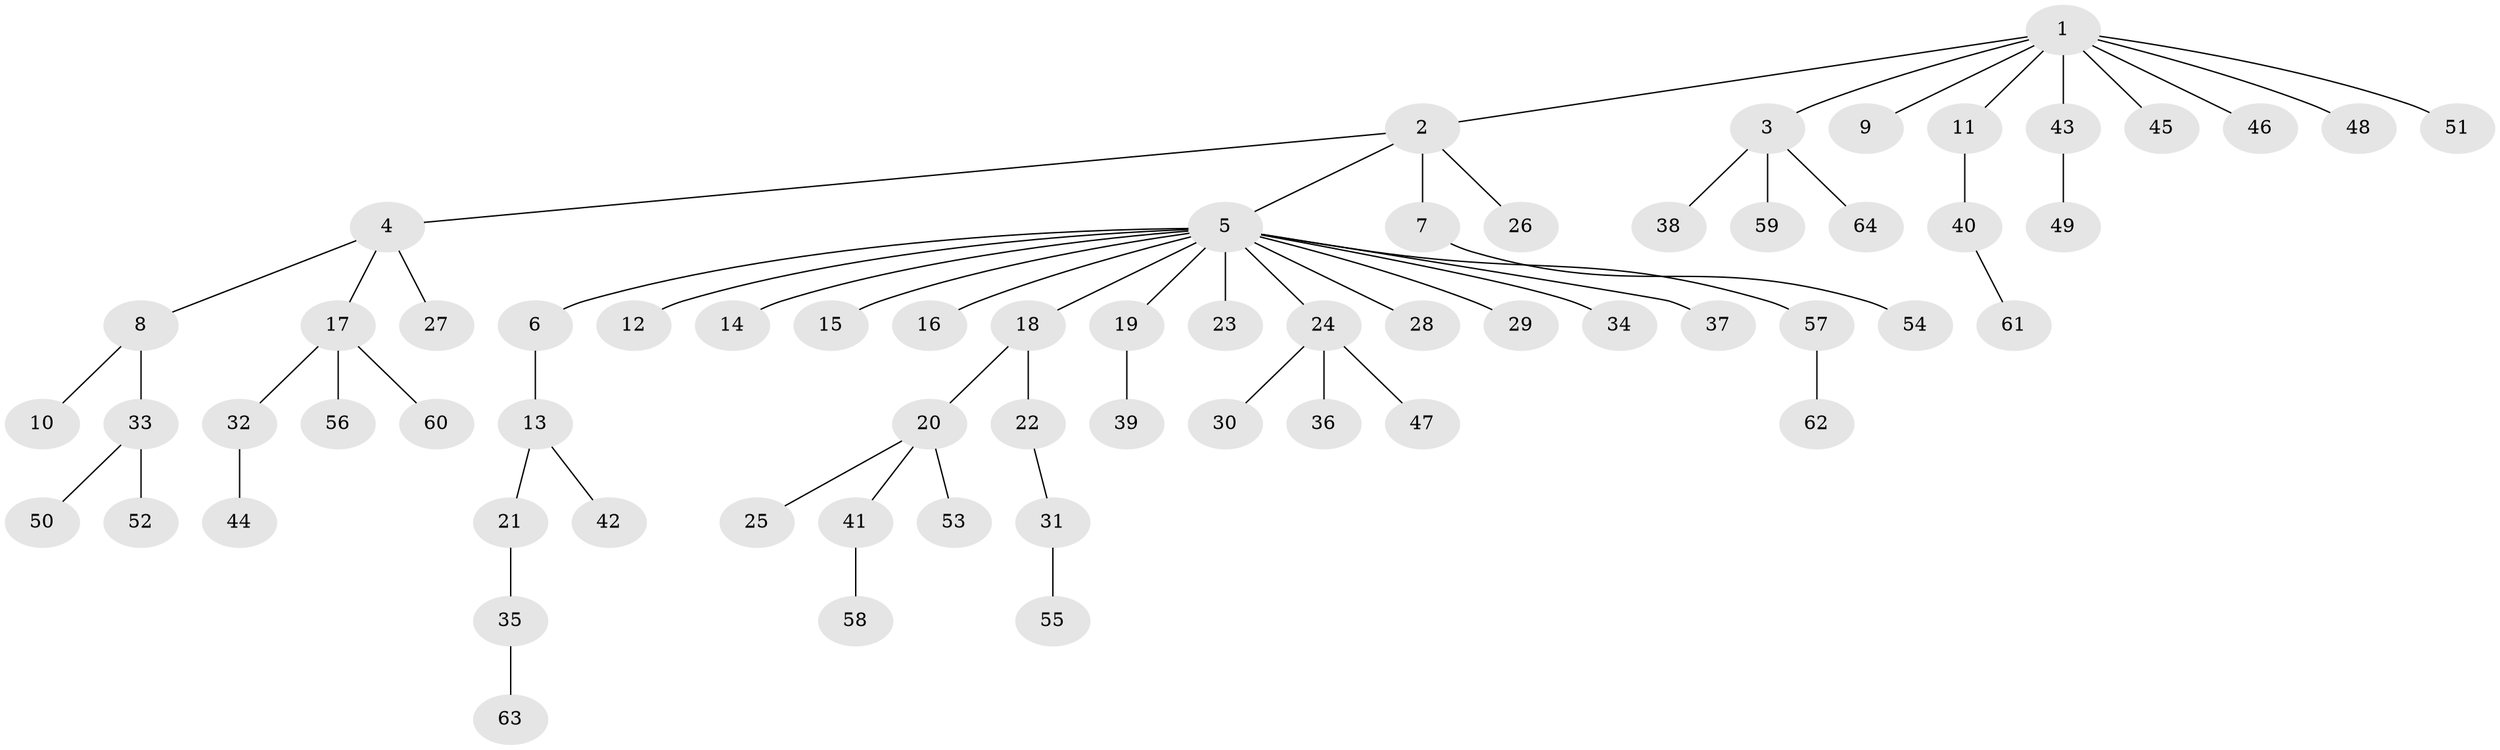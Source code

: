 // Generated by graph-tools (version 1.1) at 2025/14/03/09/25 04:14:26]
// undirected, 64 vertices, 63 edges
graph export_dot {
graph [start="1"]
  node [color=gray90,style=filled];
  1;
  2;
  3;
  4;
  5;
  6;
  7;
  8;
  9;
  10;
  11;
  12;
  13;
  14;
  15;
  16;
  17;
  18;
  19;
  20;
  21;
  22;
  23;
  24;
  25;
  26;
  27;
  28;
  29;
  30;
  31;
  32;
  33;
  34;
  35;
  36;
  37;
  38;
  39;
  40;
  41;
  42;
  43;
  44;
  45;
  46;
  47;
  48;
  49;
  50;
  51;
  52;
  53;
  54;
  55;
  56;
  57;
  58;
  59;
  60;
  61;
  62;
  63;
  64;
  1 -- 2;
  1 -- 3;
  1 -- 9;
  1 -- 11;
  1 -- 43;
  1 -- 45;
  1 -- 46;
  1 -- 48;
  1 -- 51;
  2 -- 4;
  2 -- 5;
  2 -- 7;
  2 -- 26;
  3 -- 38;
  3 -- 59;
  3 -- 64;
  4 -- 8;
  4 -- 17;
  4 -- 27;
  5 -- 6;
  5 -- 12;
  5 -- 14;
  5 -- 15;
  5 -- 16;
  5 -- 18;
  5 -- 19;
  5 -- 23;
  5 -- 24;
  5 -- 28;
  5 -- 29;
  5 -- 34;
  5 -- 37;
  5 -- 57;
  6 -- 13;
  7 -- 54;
  8 -- 10;
  8 -- 33;
  11 -- 40;
  13 -- 21;
  13 -- 42;
  17 -- 32;
  17 -- 56;
  17 -- 60;
  18 -- 20;
  18 -- 22;
  19 -- 39;
  20 -- 25;
  20 -- 41;
  20 -- 53;
  21 -- 35;
  22 -- 31;
  24 -- 30;
  24 -- 36;
  24 -- 47;
  31 -- 55;
  32 -- 44;
  33 -- 50;
  33 -- 52;
  35 -- 63;
  40 -- 61;
  41 -- 58;
  43 -- 49;
  57 -- 62;
}
